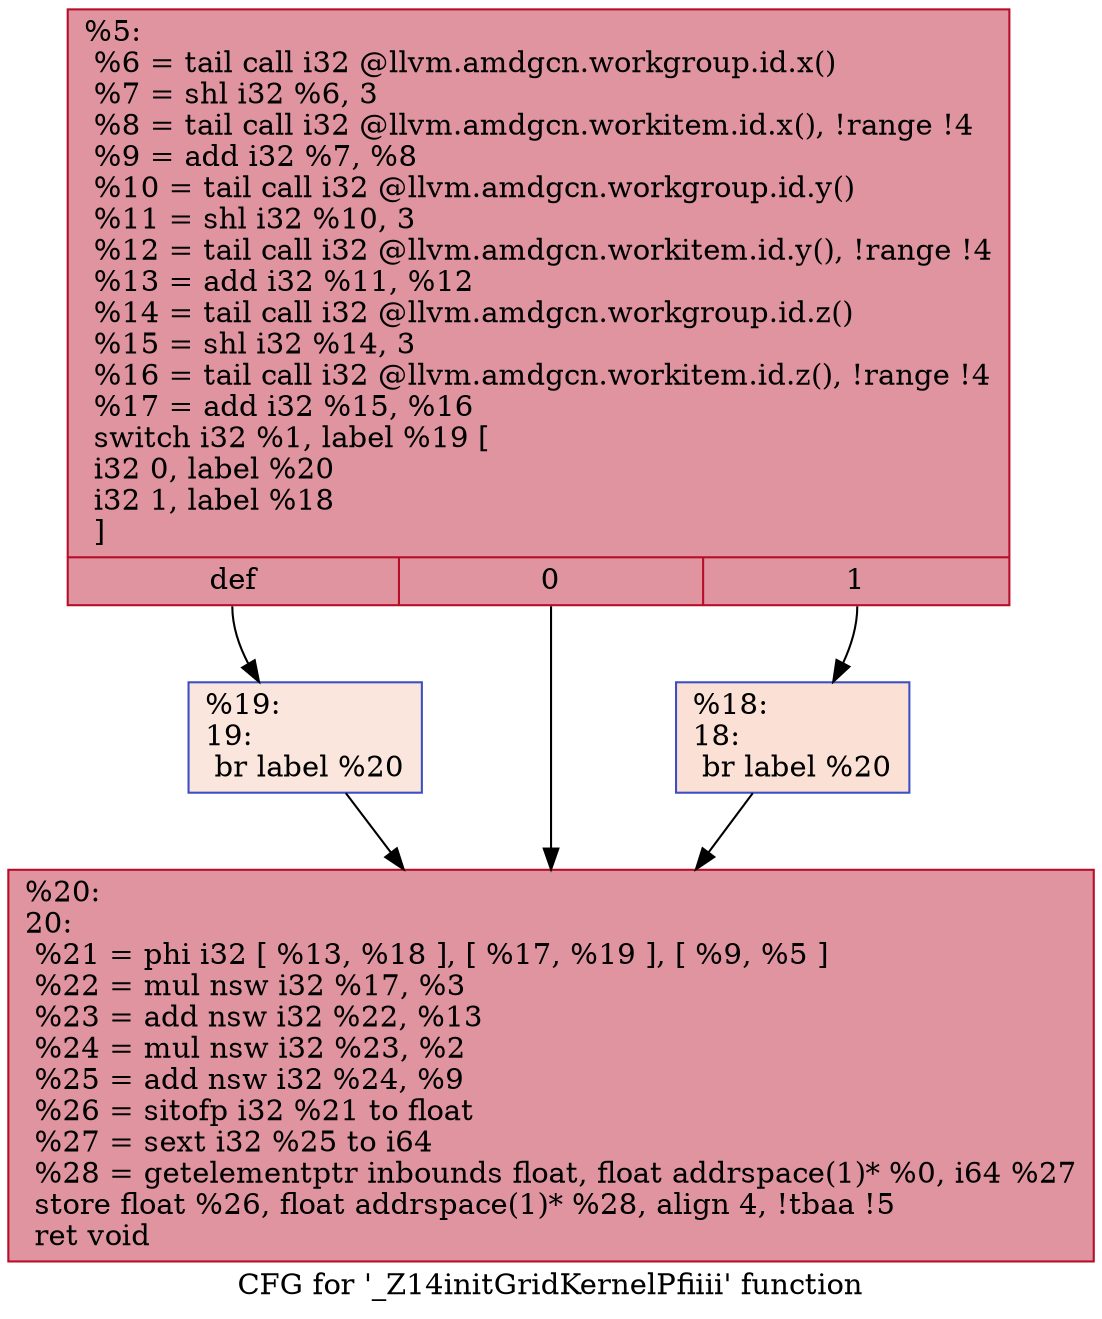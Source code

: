 digraph "CFG for '_Z14initGridKernelPfiiii' function" {
	label="CFG for '_Z14initGridKernelPfiiii' function";

	Node0x4a44230 [shape=record,color="#b70d28ff", style=filled, fillcolor="#b70d2870",label="{%5:\l  %6 = tail call i32 @llvm.amdgcn.workgroup.id.x()\l  %7 = shl i32 %6, 3\l  %8 = tail call i32 @llvm.amdgcn.workitem.id.x(), !range !4\l  %9 = add i32 %7, %8\l  %10 = tail call i32 @llvm.amdgcn.workgroup.id.y()\l  %11 = shl i32 %10, 3\l  %12 = tail call i32 @llvm.amdgcn.workitem.id.y(), !range !4\l  %13 = add i32 %11, %12\l  %14 = tail call i32 @llvm.amdgcn.workgroup.id.z()\l  %15 = shl i32 %14, 3\l  %16 = tail call i32 @llvm.amdgcn.workitem.id.z(), !range !4\l  %17 = add i32 %15, %16\l  switch i32 %1, label %19 [\l    i32 0, label %20\l    i32 1, label %18\l  ]\l|{<s0>def|<s1>0|<s2>1}}"];
	Node0x4a44230:s0 -> Node0x4a46a20;
	Node0x4a44230:s1 -> Node0x4a46ab0;
	Node0x4a44230:s2 -> Node0x4a46b70;
	Node0x4a46b70 [shape=record,color="#3d50c3ff", style=filled, fillcolor="#f7bca170",label="{%18:\l18:                                               \l  br label %20\l}"];
	Node0x4a46b70 -> Node0x4a46ab0;
	Node0x4a46a20 [shape=record,color="#3d50c3ff", style=filled, fillcolor="#f3c7b170",label="{%19:\l19:                                               \l  br label %20\l}"];
	Node0x4a46a20 -> Node0x4a46ab0;
	Node0x4a46ab0 [shape=record,color="#b70d28ff", style=filled, fillcolor="#b70d2870",label="{%20:\l20:                                               \l  %21 = phi i32 [ %13, %18 ], [ %17, %19 ], [ %9, %5 ]\l  %22 = mul nsw i32 %17, %3\l  %23 = add nsw i32 %22, %13\l  %24 = mul nsw i32 %23, %2\l  %25 = add nsw i32 %24, %9\l  %26 = sitofp i32 %21 to float\l  %27 = sext i32 %25 to i64\l  %28 = getelementptr inbounds float, float addrspace(1)* %0, i64 %27\l  store float %26, float addrspace(1)* %28, align 4, !tbaa !5\l  ret void\l}"];
}
